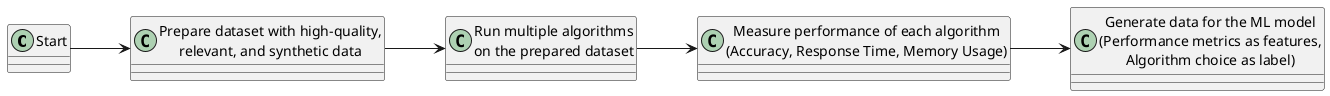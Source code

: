 @startuml
left to right direction
!define RECTANGLE class

RECTANGLE Start
RECTANGLE "Prepare dataset with high-quality,\nrelevant, and synthetic data" as PrepareDataset
RECTANGLE "Run multiple algorithms\non the prepared dataset" as RunAlgorithms
RECTANGLE "Measure performance of each algorithm\n(Accuracy, Response Time, Memory Usage)" as MeasurePerformance
RECTANGLE "Generate data for the ML model\n(Performance metrics as features,\nAlgorithm choice as label)" as GenerateData

Start --> PrepareDataset
PrepareDataset --> RunAlgorithms
RunAlgorithms --> MeasurePerformance
MeasurePerformance --> GenerateData
@enduml


Start --> RunAlgorithms
RunAlgorithms --> MeasurePerformance
MeasurePerformance --> GenerateData
@enduml

@startuml
left to right direction
!define RECTANGLE class

RECTANGLE "Select ML model for training\n(Ex: RandomForestClassifier, LogisticRegression)" as SelectModel
RECTANGLE "Train the ML model with generated data" as TrainModel
RECTANGLE "Evaluate and adjust the ML model\nif necessary" as EvaluateModel

SelectModel --> TrainModel
TrainModel --> EvaluateModel
@enduml


@startuml
left to right direction
!define RECTANGLE class

RECTANGLE "Export the model's coefficients and\nweights from Python" as ExportModel
RECTANGLE "Convert to a format interpretable by C++" as ConvertFormat
RECTANGLE "Implement the model in C++\n(Write C++ code using coefficients and weights)" as ImplementCplusplus
RECTANGLE "Use the C++ implementation to predict\nthe best algorithm based on\nnew datasets' performance metrics" as UseCPP
RECTANGLE "Evaluate and adjust model performance\nin C++ after implementation" as AdjustCPP
RECTANGLE End

ExportModel --> ConvertFormat
ConvertFormat --> ImplementCplusplus
ImplementCplusplus --> UseCPP
UseCPP --> AdjustCPP
AdjustCPP --> End
@enduml
